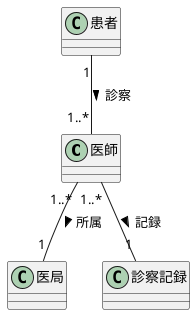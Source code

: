 @startuml
class 医師
class 患者
class 医局
class 診察記録

患者 "1"--"1..*" 医師:診察 >
医師 "1..*"--"1" 医局:所属 >
医師 "1..*"--"1" 診察記録:記録 >

@enduml